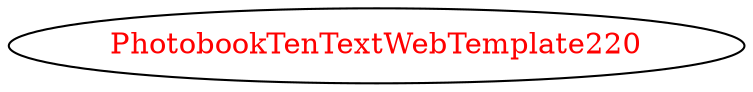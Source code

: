 digraph dependencyGraph {
 concentrate=true;
 ranksep="2.0";
 rankdir="LR"; 
 splines="ortho";
"PhotobookTenTextWebTemplate220" [fontcolor="red"];
}